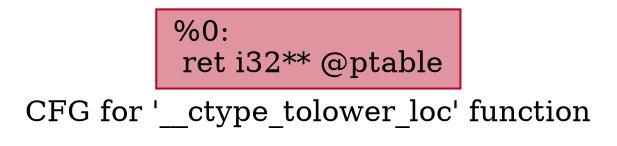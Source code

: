 digraph "CFG for '__ctype_tolower_loc' function" {
	label="CFG for '__ctype_tolower_loc' function";

	Node0x18b2430 [shape=record,color="#b70d28ff", style=filled, fillcolor="#b70d2870",label="{%0:\l  ret i32** @ptable\l}"];
}
